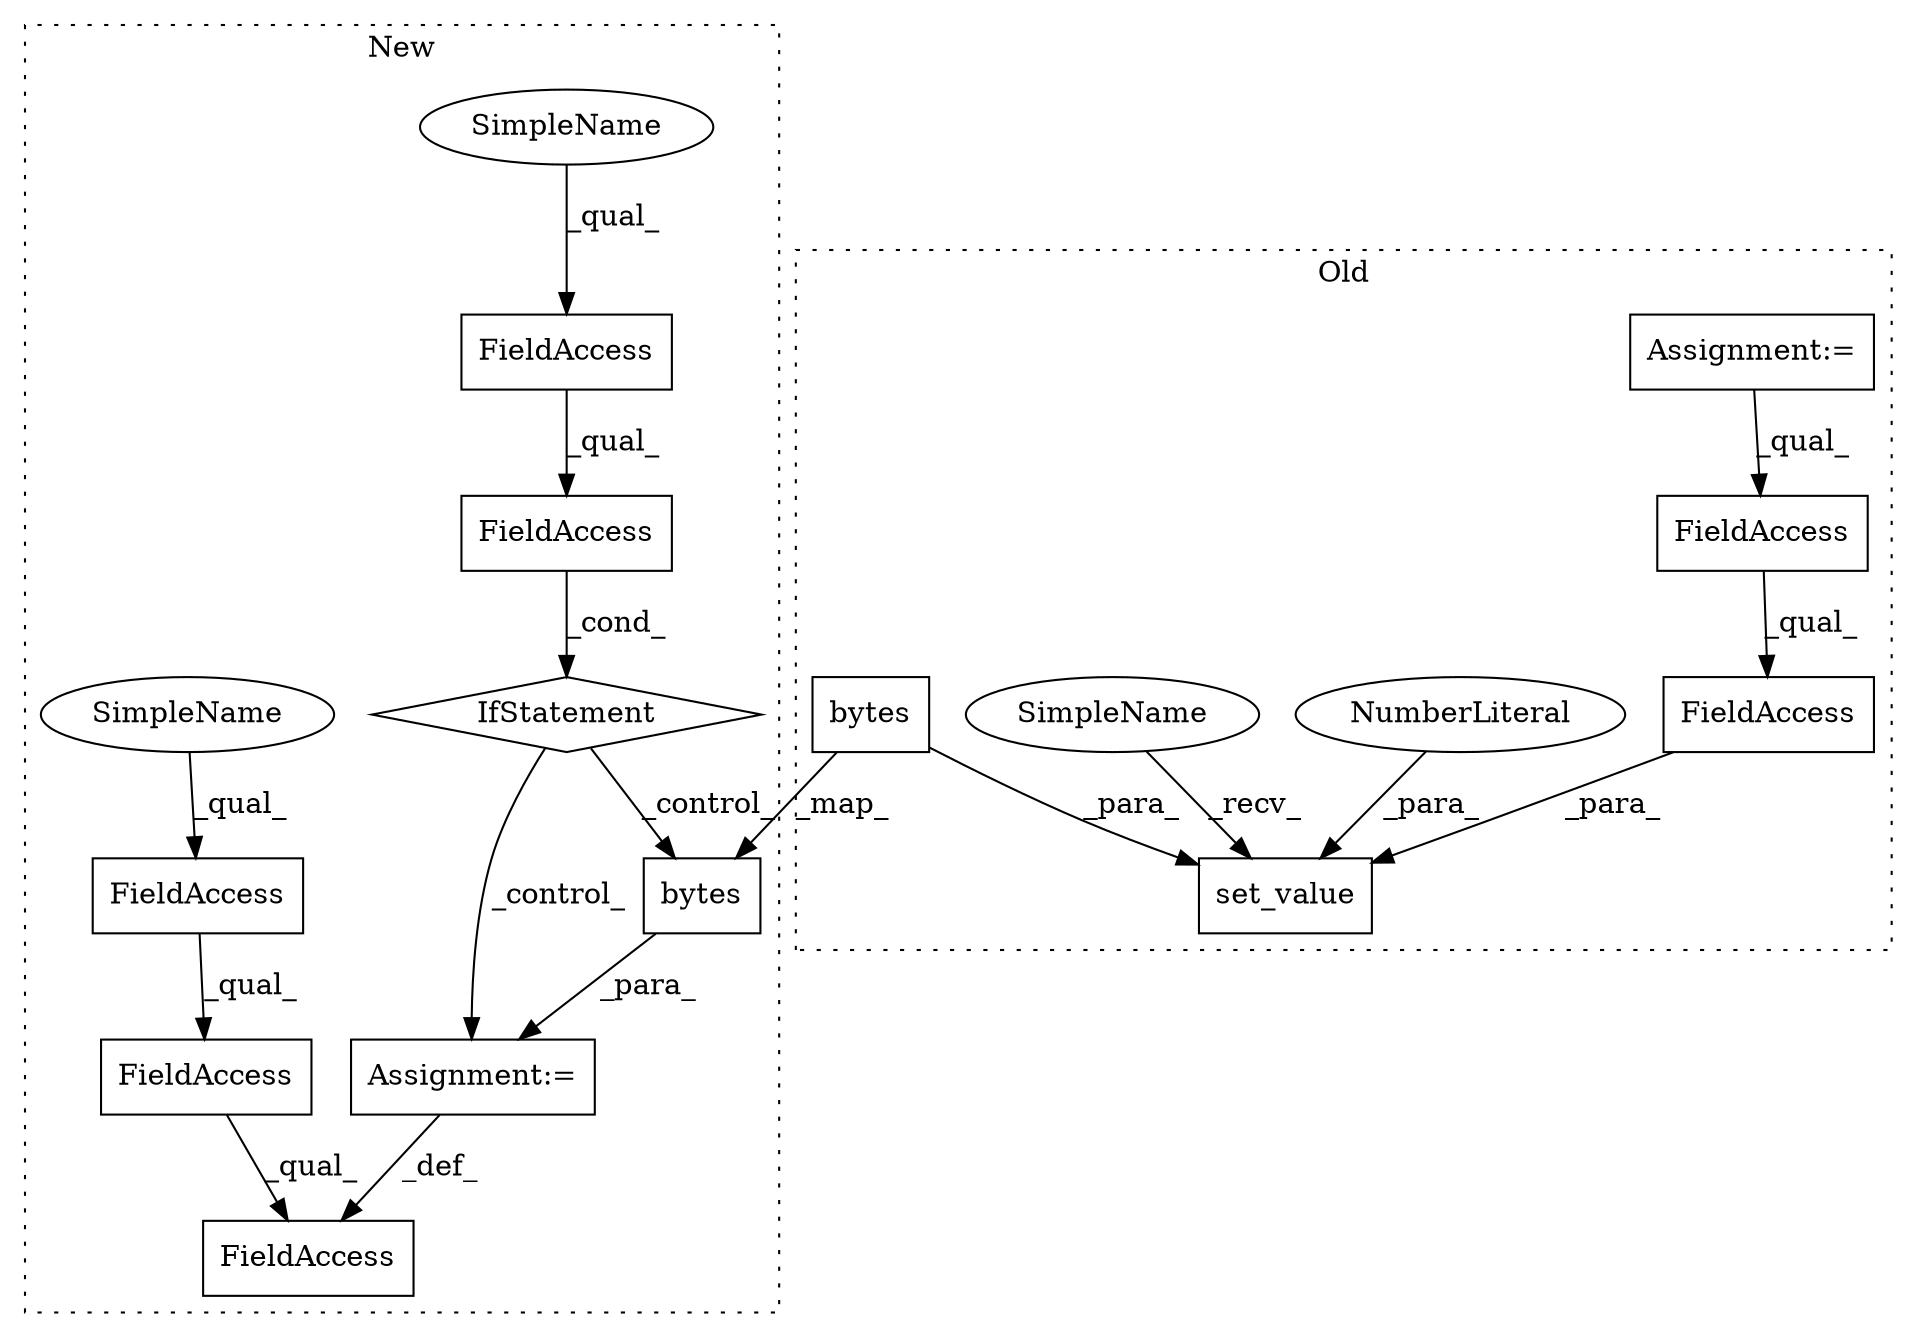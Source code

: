 digraph G {
subgraph cluster0 {
1 [label="set_value" a="32" s="6547,6630" l="10,1" shape="box"];
4 [label="Assignment:=" a="7" s="6531" l="5" shape="box"];
5 [label="NumberLiteral" a="34" s="6599" l="1" shape="ellipse"];
9 [label="FieldAccess" a="22" s="6557" l="11" shape="box"];
10 [label="FieldAccess" a="22" s="6557" l="41" shape="box"];
12 [label="bytes" a="32" s="6601,6629" l="6,1" shape="box"];
15 [label="SimpleName" a="42" s="6542" l="4" shape="ellipse"];
label = "Old";
style="dotted";
}
subgraph cluster1 {
2 [label="IfStatement" a="25" s="5742,5762" l="4,2" shape="diamond"];
3 [label="Assignment:=" a="7" s="5793" l="1" shape="box"];
6 [label="FieldAccess" a="22" s="5746" l="16" shape="box"];
7 [label="FieldAccess" a="22" s="5746" l="11" shape="box"];
8 [label="FieldAccess" a="22" s="5772" l="11" shape="box"];
11 [label="bytes" a="32" s="5794,5822" l="6,1" shape="box"];
13 [label="FieldAccess" a="22" s="5772" l="16" shape="box"];
14 [label="FieldAccess" a="22" s="5772" l="21" shape="box"];
16 [label="SimpleName" a="42" s="5746" l="4" shape="ellipse"];
17 [label="SimpleName" a="42" s="5772" l="4" shape="ellipse"];
label = "New";
style="dotted";
}
2 -> 3 [label="_control_"];
2 -> 11 [label="_control_"];
3 -> 14 [label="_def_"];
4 -> 9 [label="_qual_"];
5 -> 1 [label="_para_"];
6 -> 2 [label="_cond_"];
7 -> 6 [label="_qual_"];
8 -> 13 [label="_qual_"];
9 -> 10 [label="_qual_"];
10 -> 1 [label="_para_"];
11 -> 3 [label="_para_"];
12 -> 11 [label="_map_"];
12 -> 1 [label="_para_"];
13 -> 14 [label="_qual_"];
15 -> 1 [label="_recv_"];
16 -> 7 [label="_qual_"];
17 -> 8 [label="_qual_"];
}